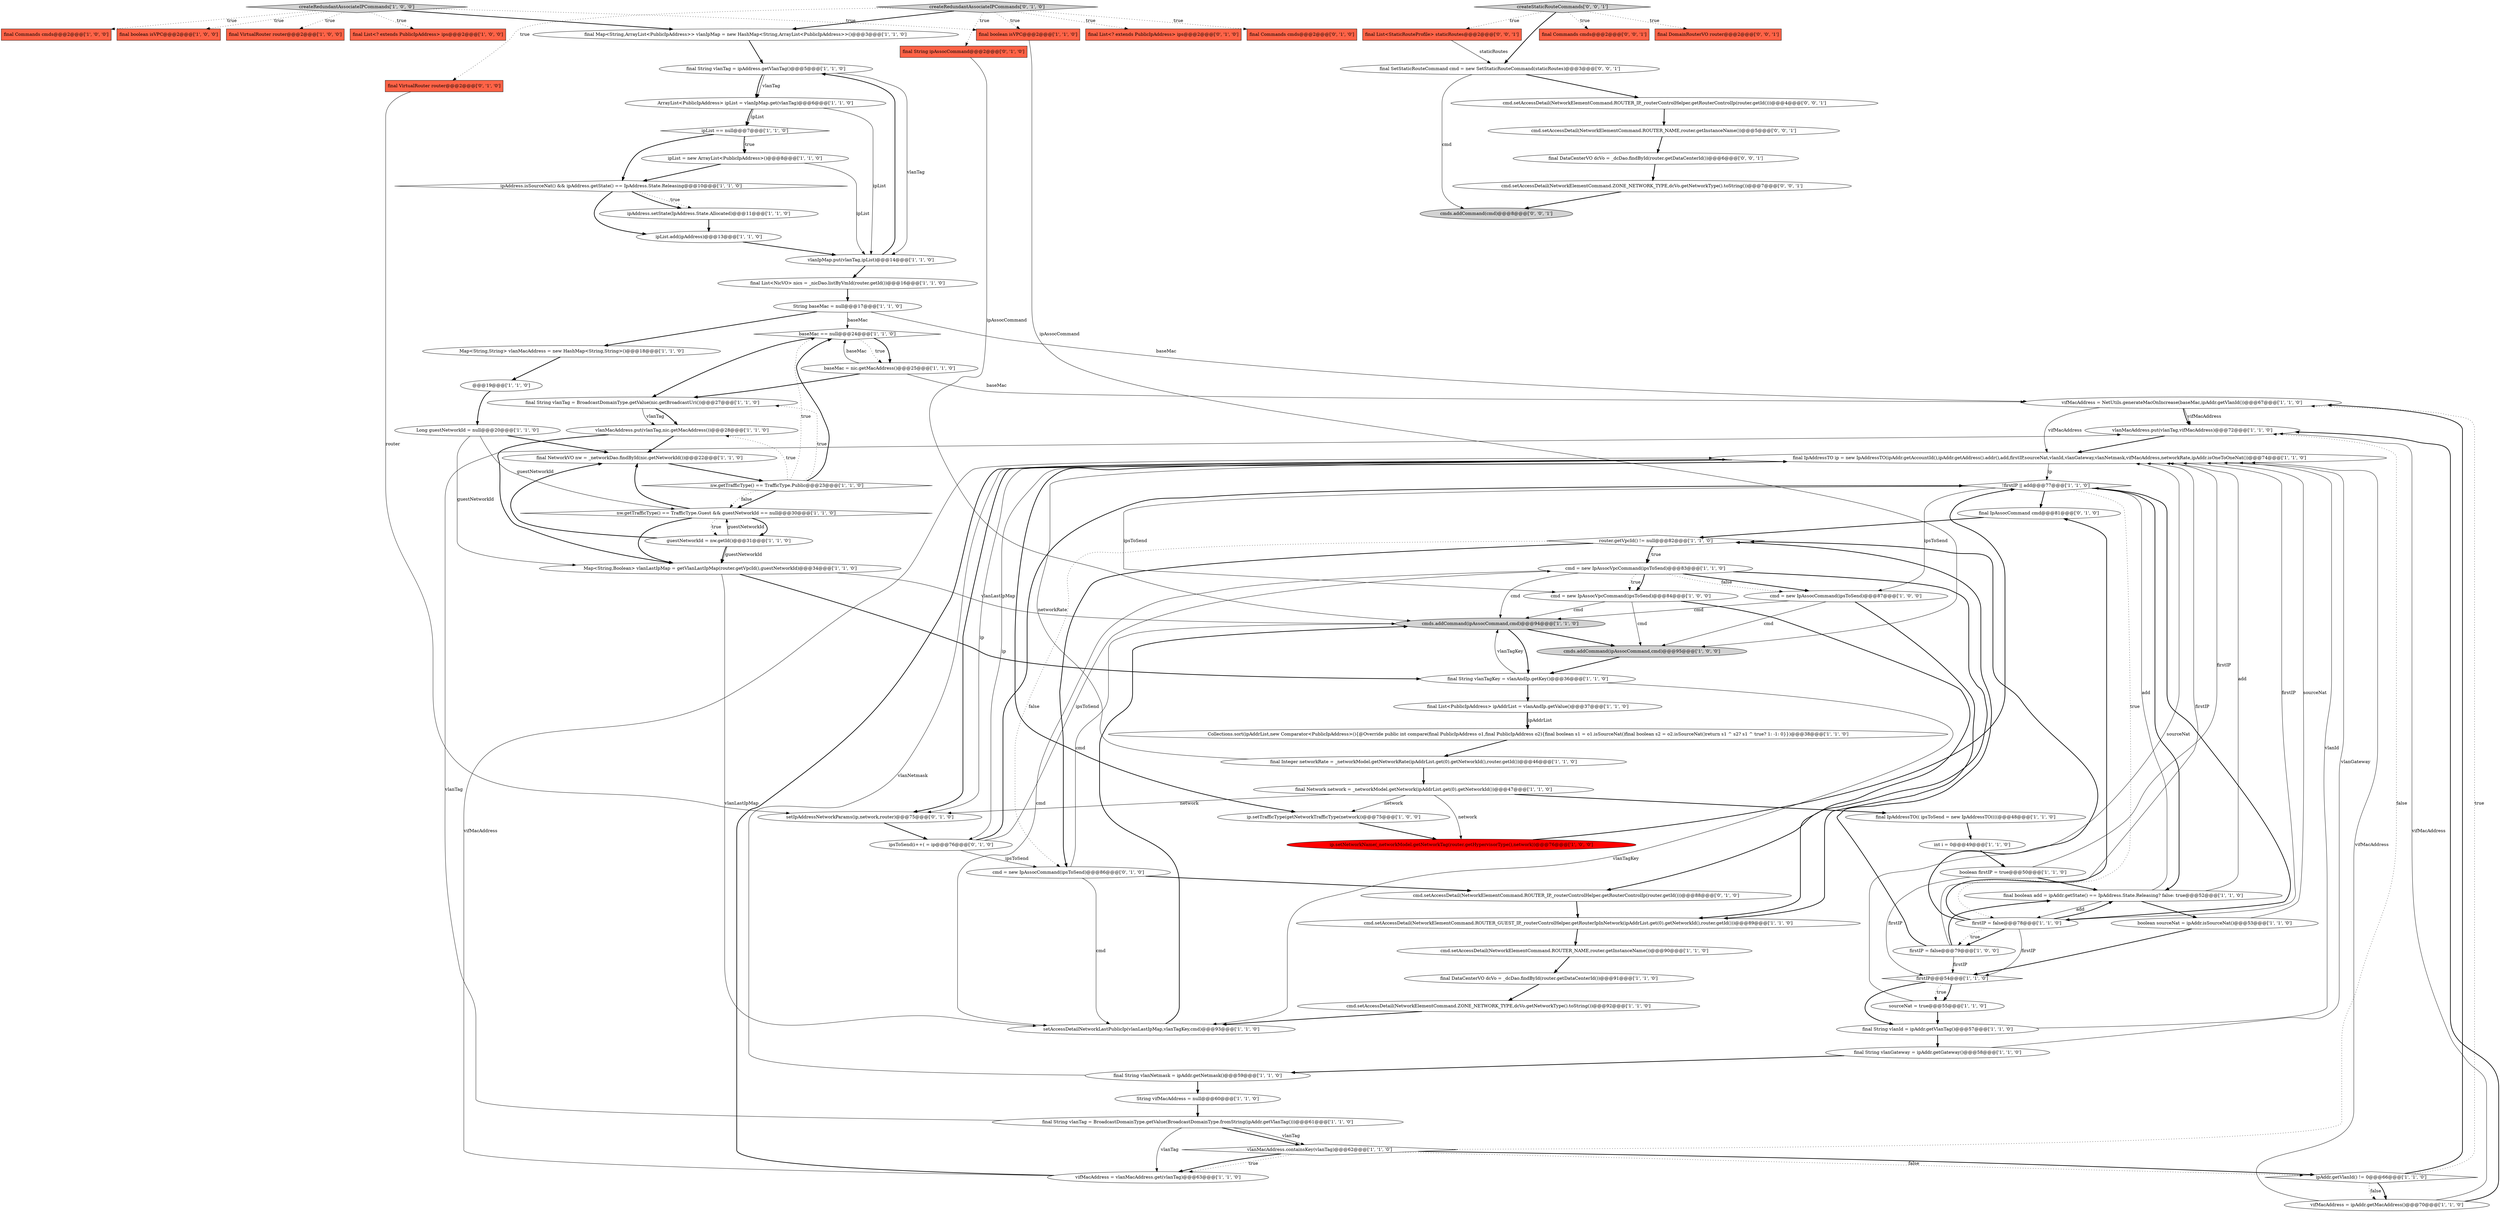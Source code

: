 digraph {
19 [style = filled, label = "String baseMac = null@@@17@@@['1', '1', '0']", fillcolor = white, shape = ellipse image = "AAA0AAABBB1BBB"];
52 [style = filled, label = "final String vlanTagKey = vlanAndIp.getKey()@@@36@@@['1', '1', '0']", fillcolor = white, shape = ellipse image = "AAA0AAABBB1BBB"];
26 [style = filled, label = "final String vlanGateway = ipAddr.getGateway()@@@58@@@['1', '1', '0']", fillcolor = white, shape = ellipse image = "AAA0AAABBB1BBB"];
42 [style = filled, label = "sourceNat = true@@@55@@@['1', '1', '0']", fillcolor = white, shape = ellipse image = "AAA0AAABBB1BBB"];
9 [style = filled, label = "cmd = new IpAssocVpcCommand(ipsToSend)@@@83@@@['1', '1', '0']", fillcolor = white, shape = ellipse image = "AAA0AAABBB1BBB"];
86 [style = filled, label = "cmd.setAccessDetail(NetworkElementCommand.ROUTER_NAME,router.getInstanceName())@@@5@@@['0', '0', '1']", fillcolor = white, shape = ellipse image = "AAA0AAABBB3BBB"];
35 [style = filled, label = "cmds.addCommand(ipAssocCommand,cmd)@@@94@@@['1', '1', '0']", fillcolor = lightgray, shape = ellipse image = "AAA0AAABBB1BBB"];
68 [style = filled, label = "cmd.setAccessDetail(NetworkElementCommand.ZONE_NETWORK_TYPE,dcVo.getNetworkType().toString())@@@92@@@['1', '1', '0']", fillcolor = white, shape = ellipse image = "AAA0AAABBB1BBB"];
27 [style = filled, label = "firstIP = false@@@79@@@['1', '0', '0']", fillcolor = white, shape = ellipse image = "AAA0AAABBB1BBB"];
1 [style = filled, label = "final VirtualRouter router@@@2@@@['1', '0', '0']", fillcolor = tomato, shape = box image = "AAA0AAABBB1BBB"];
29 [style = filled, label = "boolean sourceNat = ipAddr.isSourceNat()@@@53@@@['1', '1', '0']", fillcolor = white, shape = ellipse image = "AAA0AAABBB1BBB"];
23 [style = filled, label = "final String vlanId = ipAddr.getVlanTag()@@@57@@@['1', '1', '0']", fillcolor = white, shape = ellipse image = "AAA0AAABBB1BBB"];
59 [style = filled, label = "final Network network = _networkModel.getNetwork(ipAddrList.get(0).getNetworkId())@@@47@@@['1', '1', '0']", fillcolor = white, shape = ellipse image = "AAA0AAABBB1BBB"];
13 [style = filled, label = "ipAddress.isSourceNat() && ipAddress.getState() == IpAddress.State.Releasing@@@10@@@['1', '1', '0']", fillcolor = white, shape = diamond image = "AAA0AAABBB1BBB"];
36 [style = filled, label = "ipList = new ArrayList<PublicIpAddress>()@@@8@@@['1', '1', '0']", fillcolor = white, shape = ellipse image = "AAA0AAABBB1BBB"];
43 [style = filled, label = "Long guestNetworkId = null@@@20@@@['1', '1', '0']", fillcolor = white, shape = ellipse image = "AAA0AAABBB1BBB"];
77 [style = filled, label = "final IpAssocCommand cmd@@@81@@@['0', '1', '0']", fillcolor = white, shape = ellipse image = "AAA0AAABBB2BBB"];
18 [style = filled, label = "createRedundantAssociateIPCommands['1', '0', '0']", fillcolor = lightgray, shape = diamond image = "AAA0AAABBB1BBB"];
48 [style = filled, label = "vlanMacAddress.put(vlanTag,nic.getMacAddress())@@@28@@@['1', '1', '0']", fillcolor = white, shape = ellipse image = "AAA0AAABBB1BBB"];
80 [style = filled, label = "cmds.addCommand(cmd)@@@8@@@['0', '0', '1']", fillcolor = lightgray, shape = ellipse image = "AAA0AAABBB3BBB"];
41 [style = filled, label = "vifMacAddress = NetUtils.generateMacOnIncrease(baseMac,ipAddr.getVlanId())@@@67@@@['1', '1', '0']", fillcolor = white, shape = ellipse image = "AAA0AAABBB1BBB"];
39 [style = filled, label = "final List<? extends PublicIpAddress> ips@@@2@@@['1', '0', '0']", fillcolor = tomato, shape = box image = "AAA0AAABBB1BBB"];
16 [style = filled, label = "vifMacAddress = ipAddr.getMacAddress()@@@70@@@['1', '1', '0']", fillcolor = white, shape = ellipse image = "AAA0AAABBB1BBB"];
62 [style = filled, label = "vlanIpMap.put(vlanTag,ipList)@@@14@@@['1', '1', '0']", fillcolor = white, shape = ellipse image = "AAA0AAABBB1BBB"];
25 [style = filled, label = "final List<PublicIpAddress> ipAddrList = vlanAndIp.getValue()@@@37@@@['1', '1', '0']", fillcolor = white, shape = ellipse image = "AAA0AAABBB1BBB"];
54 [style = filled, label = "guestNetworkId = nw.getId()@@@31@@@['1', '1', '0']", fillcolor = white, shape = ellipse image = "AAA0AAABBB1BBB"];
56 [style = filled, label = "final String vlanNetmask = ipAddr.getNetmask()@@@59@@@['1', '1', '0']", fillcolor = white, shape = ellipse image = "AAA0AAABBB1BBB"];
82 [style = filled, label = "final List<StaticRouteProfile> staticRoutes@@@2@@@['0', '0', '1']", fillcolor = tomato, shape = box image = "AAA0AAABBB3BBB"];
37 [style = filled, label = "@@@19@@@['1', '1', '0']", fillcolor = white, shape = ellipse image = "AAA0AAABBB1BBB"];
40 [style = filled, label = "boolean firstIP = true@@@50@@@['1', '1', '0']", fillcolor = white, shape = ellipse image = "AAA0AAABBB1BBB"];
0 [style = filled, label = "cmds.addCommand(ipAssocCommand,cmd)@@@95@@@['1', '0', '0']", fillcolor = lightgray, shape = ellipse image = "AAA0AAABBB1BBB"];
83 [style = filled, label = "final DataCenterVO dcVo = _dcDao.findById(router.getDataCenterId())@@@6@@@['0', '0', '1']", fillcolor = white, shape = ellipse image = "AAA0AAABBB3BBB"];
61 [style = filled, label = "vlanMacAddress.containsKey(vlanTag)@@@62@@@['1', '1', '0']", fillcolor = white, shape = diamond image = "AAA0AAABBB1BBB"];
44 [style = filled, label = "vifMacAddress = vlanMacAddress.get(vlanTag)@@@63@@@['1', '1', '0']", fillcolor = white, shape = ellipse image = "AAA0AAABBB1BBB"];
84 [style = filled, label = "createStaticRouteCommands['0', '0', '1']", fillcolor = lightgray, shape = diamond image = "AAA0AAABBB3BBB"];
76 [style = filled, label = "final List<? extends PublicIpAddress> ips@@@2@@@['0', '1', '0']", fillcolor = tomato, shape = box image = "AAA0AAABBB2BBB"];
21 [style = filled, label = "nw.getTrafficType() == TrafficType.Public@@@23@@@['1', '1', '0']", fillcolor = white, shape = diamond image = "AAA0AAABBB1BBB"];
73 [style = filled, label = "final Commands cmds@@@2@@@['0', '1', '0']", fillcolor = tomato, shape = box image = "AAA0AAABBB2BBB"];
69 [style = filled, label = "final String ipAssocCommand@@@2@@@['0', '1', '0']", fillcolor = tomato, shape = box image = "AAA0AAABBB2BBB"];
2 [style = filled, label = "ipList == null@@@7@@@['1', '1', '0']", fillcolor = white, shape = diamond image = "AAA0AAABBB1BBB"];
57 [style = filled, label = "cmd.setAccessDetail(NetworkElementCommand.ROUTER_NAME,router.getInstanceName())@@@90@@@['1', '1', '0']", fillcolor = white, shape = ellipse image = "AAA0AAABBB1BBB"];
66 [style = filled, label = "final String vlanTag = BroadcastDomainType.getValue(nic.getBroadcastUri())@@@27@@@['1', '1', '0']", fillcolor = white, shape = ellipse image = "AAA0AAABBB1BBB"];
55 [style = filled, label = "ip.setNetworkName(_networkModel.getNetworkTag(router.getHypervisorType(),network))@@@76@@@['1', '0', '0']", fillcolor = red, shape = ellipse image = "AAA1AAABBB1BBB"];
79 [style = filled, label = "final SetStaticRouteCommand cmd = new SetStaticRouteCommand(staticRoutes)@@@3@@@['0', '0', '1']", fillcolor = white, shape = ellipse image = "AAA0AAABBB3BBB"];
7 [style = filled, label = "!firstIP || add@@@77@@@['1', '1', '0']", fillcolor = white, shape = diamond image = "AAA0AAABBB1BBB"];
67 [style = filled, label = "ipList.add(ipAddress)@@@13@@@['1', '1', '0']", fillcolor = white, shape = ellipse image = "AAA0AAABBB1BBB"];
6 [style = filled, label = "final DataCenterVO dcVo = _dcDao.findById(router.getDataCenterId())@@@91@@@['1', '1', '0']", fillcolor = white, shape = ellipse image = "AAA0AAABBB1BBB"];
3 [style = filled, label = "cmd = new IpAssocVpcCommand(ipsToSend)@@@84@@@['1', '0', '0']", fillcolor = white, shape = ellipse image = "AAA0AAABBB1BBB"];
75 [style = filled, label = "setIpAddressNetworkParams(ip,network,router)@@@75@@@['0', '1', '0']", fillcolor = white, shape = ellipse image = "AAA0AAABBB2BBB"];
32 [style = filled, label = "String vifMacAddress = null@@@60@@@['1', '1', '0']", fillcolor = white, shape = ellipse image = "AAA0AAABBB1BBB"];
17 [style = filled, label = "cmd = new IpAssocCommand(ipsToSend)@@@87@@@['1', '0', '0']", fillcolor = white, shape = ellipse image = "AAA0AAABBB1BBB"];
5 [style = filled, label = "setAccessDetailNetworkLastPublicIp(vlanLastIpMap,vlanTagKey,cmd)@@@93@@@['1', '1', '0']", fillcolor = white, shape = ellipse image = "AAA0AAABBB1BBB"];
15 [style = filled, label = "final boolean add = ipAddr.getState() == IpAddress.State.Releasing? false: true@@@52@@@['1', '1', '0']", fillcolor = white, shape = ellipse image = "AAA0AAABBB1BBB"];
65 [style = filled, label = "ip.setTrafficType(getNetworkTrafficType(network))@@@75@@@['1', '0', '0']", fillcolor = white, shape = ellipse image = "AAA0AAABBB1BBB"];
70 [style = filled, label = "ipsToSend(i++( = ip@@@76@@@['0', '1', '0']", fillcolor = white, shape = ellipse image = "AAA0AAABBB2BBB"];
33 [style = filled, label = "final Commands cmds@@@2@@@['1', '0', '0']", fillcolor = tomato, shape = box image = "AAA0AAABBB1BBB"];
14 [style = filled, label = "int i = 0@@@49@@@['1', '1', '0']", fillcolor = white, shape = ellipse image = "AAA0AAABBB1BBB"];
58 [style = filled, label = "firstIP@@@54@@@['1', '1', '0']", fillcolor = white, shape = diamond image = "AAA0AAABBB1BBB"];
63 [style = filled, label = "final Map<String,ArrayList<PublicIpAddress>> vlanIpMap = new HashMap<String,ArrayList<PublicIpAddress>>()@@@3@@@['1', '1', '0']", fillcolor = white, shape = ellipse image = "AAA0AAABBB1BBB"];
30 [style = filled, label = "final Integer networkRate = _networkModel.getNetworkRate(ipAddrList.get(0).getNetworkId(),router.getId())@@@46@@@['1', '1', '0']", fillcolor = white, shape = ellipse image = "AAA0AAABBB1BBB"];
64 [style = filled, label = "final boolean isVPC@@@2@@@['1', '1', '0']", fillcolor = tomato, shape = box image = "AAA0AAABBB1BBB"];
53 [style = filled, label = "ipAddress.setState(IpAddress.State.Allocated)@@@11@@@['1', '1', '0']", fillcolor = white, shape = ellipse image = "AAA0AAABBB1BBB"];
51 [style = filled, label = "vlanMacAddress.put(vlanTag,vifMacAddress)@@@72@@@['1', '1', '0']", fillcolor = white, shape = ellipse image = "AAA0AAABBB1BBB"];
4 [style = filled, label = "final IpAddressTO(( ipsToSend = new IpAddressTO((((@@@48@@@['1', '1', '0']", fillcolor = white, shape = ellipse image = "AAA0AAABBB1BBB"];
10 [style = filled, label = "baseMac == null@@@24@@@['1', '1', '0']", fillcolor = white, shape = diamond image = "AAA0AAABBB1BBB"];
45 [style = filled, label = "Map<String,Boolean> vlanLastIpMap = getVlanLastIpMap(router.getVpcId(),guestNetworkId)@@@34@@@['1', '1', '0']", fillcolor = white, shape = ellipse image = "AAA0AAABBB1BBB"];
22 [style = filled, label = "ipAddr.getVlanId() != 0@@@66@@@['1', '1', '0']", fillcolor = white, shape = diamond image = "AAA0AAABBB1BBB"];
20 [style = filled, label = "final IpAddressTO ip = new IpAddressTO(ipAddr.getAccountId(),ipAddr.getAddress().addr(),add,firstIP,sourceNat,vlanId,vlanGateway,vlanNetmask,vifMacAddress,networkRate,ipAddr.isOneToOneNat())@@@74@@@['1', '1', '0']", fillcolor = white, shape = ellipse image = "AAA0AAABBB1BBB"];
60 [style = filled, label = "final List<NicVO> nics = _nicDao.listByVmId(router.getId())@@@16@@@['1', '1', '0']", fillcolor = white, shape = ellipse image = "AAA0AAABBB1BBB"];
11 [style = filled, label = "firstIP = false@@@78@@@['1', '1', '0']", fillcolor = white, shape = ellipse image = "AAA0AAABBB1BBB"];
46 [style = filled, label = "nw.getTrafficType() == TrafficType.Guest && guestNetworkId == null@@@30@@@['1', '1', '0']", fillcolor = white, shape = diamond image = "AAA0AAABBB1BBB"];
81 [style = filled, label = "cmd.setAccessDetail(NetworkElementCommand.ZONE_NETWORK_TYPE,dcVo.getNetworkType().toString())@@@7@@@['0', '0', '1']", fillcolor = white, shape = ellipse image = "AAA0AAABBB3BBB"];
34 [style = filled, label = "final boolean isVPC@@@2@@@['1', '0', '0']", fillcolor = tomato, shape = box image = "AAA0AAABBB1BBB"];
74 [style = filled, label = "cmd = new IpAssocCommand(ipsToSend)@@@86@@@['0', '1', '0']", fillcolor = white, shape = ellipse image = "AAA0AAABBB2BBB"];
72 [style = filled, label = "createRedundantAssociateIPCommands['0', '1', '0']", fillcolor = lightgray, shape = diamond image = "AAA0AAABBB2BBB"];
87 [style = filled, label = "final Commands cmds@@@2@@@['0', '0', '1']", fillcolor = tomato, shape = box image = "AAA0AAABBB3BBB"];
78 [style = filled, label = "cmd.setAccessDetail(NetworkElementCommand.ROUTER_IP,_routerControlHelper.getRouterControlIp(router.getId()))@@@88@@@['0', '1', '0']", fillcolor = white, shape = ellipse image = "AAA0AAABBB2BBB"];
49 [style = filled, label = "final String vlanTag = ipAddress.getVlanTag()@@@5@@@['1', '1', '0']", fillcolor = white, shape = ellipse image = "AAA0AAABBB1BBB"];
85 [style = filled, label = "final DomainRouterVO router@@@2@@@['0', '0', '1']", fillcolor = tomato, shape = box image = "AAA0AAABBB3BBB"];
50 [style = filled, label = "cmd.setAccessDetail(NetworkElementCommand.ROUTER_GUEST_IP,_routerControlHelper.getRouterIpInNetwork(ipAddrList.get(0).getNetworkId(),router.getId()))@@@89@@@['1', '1', '0']", fillcolor = white, shape = ellipse image = "AAA0AAABBB1BBB"];
28 [style = filled, label = "Map<String,String> vlanMacAddress = new HashMap<String,String>()@@@18@@@['1', '1', '0']", fillcolor = white, shape = ellipse image = "AAA0AAABBB1BBB"];
24 [style = filled, label = "ArrayList<PublicIpAddress> ipList = vlanIpMap.get(vlanTag)@@@6@@@['1', '1', '0']", fillcolor = white, shape = ellipse image = "AAA0AAABBB1BBB"];
47 [style = filled, label = "final NetworkVO nw = _networkDao.findById(nic.getNetworkId())@@@22@@@['1', '1', '0']", fillcolor = white, shape = ellipse image = "AAA0AAABBB1BBB"];
8 [style = filled, label = "baseMac = nic.getMacAddress()@@@25@@@['1', '1', '0']", fillcolor = white, shape = ellipse image = "AAA0AAABBB1BBB"];
88 [style = filled, label = "cmd.setAccessDetail(NetworkElementCommand.ROUTER_IP,_routerControlHelper.getRouterControlIp(router.getId()))@@@4@@@['0', '0', '1']", fillcolor = white, shape = ellipse image = "AAA0AAABBB3BBB"];
12 [style = filled, label = "router.getVpcId() != null@@@82@@@['1', '1', '0']", fillcolor = white, shape = diamond image = "AAA0AAABBB1BBB"];
31 [style = filled, label = "final String vlanTag = BroadcastDomainType.getValue(BroadcastDomainType.fromString(ipAddr.getVlanTag()))@@@61@@@['1', '1', '0']", fillcolor = white, shape = ellipse image = "AAA0AAABBB1BBB"];
38 [style = filled, label = "Collections.sort(ipAddrList,new Comparator<PublicIpAddress>(){@Override public int compare(final PublicIpAddress o1,final PublicIpAddress o2){final boolean s1 = o1.isSourceNat()final boolean s2 = o2.isSourceNat()return s1 ^ s2? s1 ^ true? 1: -1: 0}})@@@38@@@['1', '1', '0']", fillcolor = white, shape = ellipse image = "AAA0AAABBB1BBB"];
71 [style = filled, label = "final VirtualRouter router@@@2@@@['0', '1', '0']", fillcolor = tomato, shape = box image = "AAA0AAABBB2BBB"];
16->51 [style = bold, label=""];
42->23 [style = bold, label=""];
21->10 [style = bold, label=""];
88->86 [style = bold, label=""];
10->8 [style = dotted, label="true"];
12->74 [style = dotted, label="false"];
10->66 [style = bold, label=""];
19->41 [style = solid, label="baseMac"];
84->79 [style = bold, label=""];
24->2 [style = solid, label="ipList"];
31->61 [style = bold, label=""];
40->15 [style = bold, label=""];
77->12 [style = bold, label=""];
61->22 [style = dotted, label="false"];
7->17 [style = solid, label="ipsToSend"];
15->11 [style = solid, label="add"];
9->35 [style = solid, label="cmd"];
12->9 [style = bold, label=""];
26->56 [style = bold, label=""];
27->15 [style = bold, label=""];
18->34 [style = dotted, label="true"];
0->52 [style = bold, label=""];
49->24 [style = bold, label=""];
59->75 [style = solid, label="network"];
21->46 [style = bold, label=""];
17->0 [style = solid, label="cmd"];
37->43 [style = bold, label=""];
43->45 [style = solid, label="guestNetworkId"];
38->30 [style = bold, label=""];
61->22 [style = bold, label=""];
18->39 [style = dotted, label="true"];
52->35 [style = solid, label="vlanTagKey"];
10->8 [style = bold, label=""];
46->54 [style = bold, label=""];
31->44 [style = solid, label="vlanTag"];
9->78 [style = bold, label=""];
2->36 [style = bold, label=""];
84->85 [style = dotted, label="true"];
62->49 [style = bold, label=""];
61->51 [style = dotted, label="false"];
11->27 [style = bold, label=""];
15->7 [style = solid, label="add"];
49->62 [style = solid, label="vlanTag"];
41->51 [style = solid, label="vifMacAddress"];
16->51 [style = solid, label="vifMacAddress"];
20->70 [style = solid, label="ip"];
9->5 [style = solid, label="cmd"];
19->28 [style = bold, label=""];
74->5 [style = solid, label="cmd"];
29->20 [style = solid, label="sourceNat"];
79->88 [style = bold, label=""];
84->82 [style = dotted, label="true"];
11->20 [style = solid, label="firstIP"];
20->7 [style = solid, label="ip"];
71->75 [style = solid, label="router"];
8->41 [style = solid, label="baseMac"];
82->79 [style = solid, label="staticRoutes"];
28->37 [style = bold, label=""];
7->11 [style = bold, label=""];
27->12 [style = bold, label=""];
74->78 [style = bold, label=""];
27->20 [style = solid, label="firstIP"];
56->32 [style = bold, label=""];
23->20 [style = solid, label="vlanId"];
62->60 [style = bold, label=""];
22->41 [style = bold, label=""];
3->0 [style = solid, label="cmd"];
59->4 [style = bold, label=""];
7->3 [style = solid, label="ipsToSend"];
11->58 [style = solid, label="firstIP"];
9->17 [style = bold, label=""];
11->12 [style = bold, label=""];
44->20 [style = solid, label="vifMacAddress"];
70->74 [style = solid, label="ipsToSend"];
72->71 [style = dotted, label="true"];
24->62 [style = solid, label="ipList"];
21->66 [style = dotted, label="true"];
35->52 [style = bold, label=""];
20->75 [style = bold, label=""];
78->50 [style = bold, label=""];
66->48 [style = bold, label=""];
21->48 [style = dotted, label="true"];
35->0 [style = bold, label=""];
81->80 [style = bold, label=""];
43->47 [style = bold, label=""];
83->81 [style = bold, label=""];
59->65 [style = solid, label="network"];
55->7 [style = bold, label=""];
44->20 [style = bold, label=""];
46->54 [style = dotted, label="true"];
54->46 [style = solid, label="guestNetworkId"];
72->73 [style = dotted, label="true"];
57->6 [style = bold, label=""];
58->42 [style = bold, label=""];
70->9 [style = solid, label="ipsToSend"];
61->44 [style = dotted, label="true"];
70->7 [style = bold, label=""];
60->19 [style = bold, label=""];
65->55 [style = bold, label=""];
45->5 [style = solid, label="vlanLastIpMap"];
45->52 [style = bold, label=""];
32->31 [style = bold, label=""];
15->29 [style = bold, label=""];
9->3 [style = dotted, label="true"];
40->58 [style = solid, label="firstIP"];
25->38 [style = bold, label=""];
49->24 [style = solid, label="vlanTag"];
4->14 [style = bold, label=""];
72->76 [style = dotted, label="true"];
22->16 [style = bold, label=""];
18->33 [style = dotted, label="true"];
18->1 [style = dotted, label="true"];
13->53 [style = dotted, label="true"];
72->64 [style = dotted, label="true"];
43->46 [style = solid, label="guestNetworkId"];
19->10 [style = solid, label="baseMac"];
17->35 [style = solid, label="cmd"];
27->58 [style = solid, label="firstIP"];
61->44 [style = bold, label=""];
21->10 [style = dotted, label="true"];
64->0 [style = solid, label="ipAssocCommand"];
36->62 [style = solid, label="ipList"];
86->83 [style = bold, label=""];
51->20 [style = bold, label=""];
66->48 [style = solid, label="vlanTag"];
79->80 [style = solid, label="cmd"];
7->77 [style = bold, label=""];
54->45 [style = solid, label="guestNetworkId"];
36->13 [style = bold, label=""];
17->50 [style = bold, label=""];
11->27 [style = dotted, label="true"];
16->20 [style = solid, label="vifMacAddress"];
72->63 [style = bold, label=""];
7->11 [style = dotted, label="true"];
58->23 [style = bold, label=""];
72->69 [style = dotted, label="true"];
22->41 [style = dotted, label="true"];
50->57 [style = bold, label=""];
20->65 [style = bold, label=""];
9->3 [style = bold, label=""];
7->15 [style = bold, label=""];
58->42 [style = dotted, label="true"];
18->64 [style = dotted, label="true"];
30->59 [style = bold, label=""];
2->36 [style = dotted, label="true"];
47->21 [style = bold, label=""];
21->46 [style = dotted, label="false"];
8->66 [style = bold, label=""];
53->67 [style = bold, label=""];
5->35 [style = bold, label=""];
31->51 [style = solid, label="vlanTag"];
40->20 [style = solid, label="firstIP"];
11->77 [style = bold, label=""];
3->50 [style = bold, label=""];
56->20 [style = solid, label="vlanNetmask"];
75->70 [style = bold, label=""];
54->45 [style = bold, label=""];
22->16 [style = dotted, label="false"];
24->2 [style = bold, label=""];
13->53 [style = bold, label=""];
29->58 [style = bold, label=""];
63->49 [style = bold, label=""];
30->20 [style = solid, label="networkRate"];
23->26 [style = bold, label=""];
9->17 [style = dotted, label="false"];
84->87 [style = dotted, label="true"];
41->20 [style = solid, label="vifMacAddress"];
59->55 [style = solid, label="network"];
42->20 [style = solid, label="sourceNat"];
15->20 [style = solid, label="add"];
69->35 [style = solid, label="ipAssocCommand"];
46->47 [style = bold, label=""];
31->61 [style = solid, label="vlanTag"];
12->74 [style = bold, label=""];
11->15 [style = bold, label=""];
13->67 [style = bold, label=""];
2->13 [style = bold, label=""];
67->62 [style = bold, label=""];
74->35 [style = solid, label="cmd"];
18->63 [style = bold, label=""];
52->5 [style = solid, label="vlanTagKey"];
54->47 [style = bold, label=""];
48->45 [style = bold, label=""];
68->5 [style = bold, label=""];
3->35 [style = solid, label="cmd"];
52->25 [style = bold, label=""];
48->47 [style = bold, label=""];
41->51 [style = bold, label=""];
45->35 [style = solid, label="vlanLastIpMap"];
46->45 [style = bold, label=""];
6->68 [style = bold, label=""];
8->10 [style = solid, label="baseMac"];
26->20 [style = solid, label="vlanGateway"];
12->9 [style = dotted, label="true"];
14->40 [style = bold, label=""];
20->75 [style = solid, label="ip"];
25->38 [style = solid, label="ipAddrList"];
}
